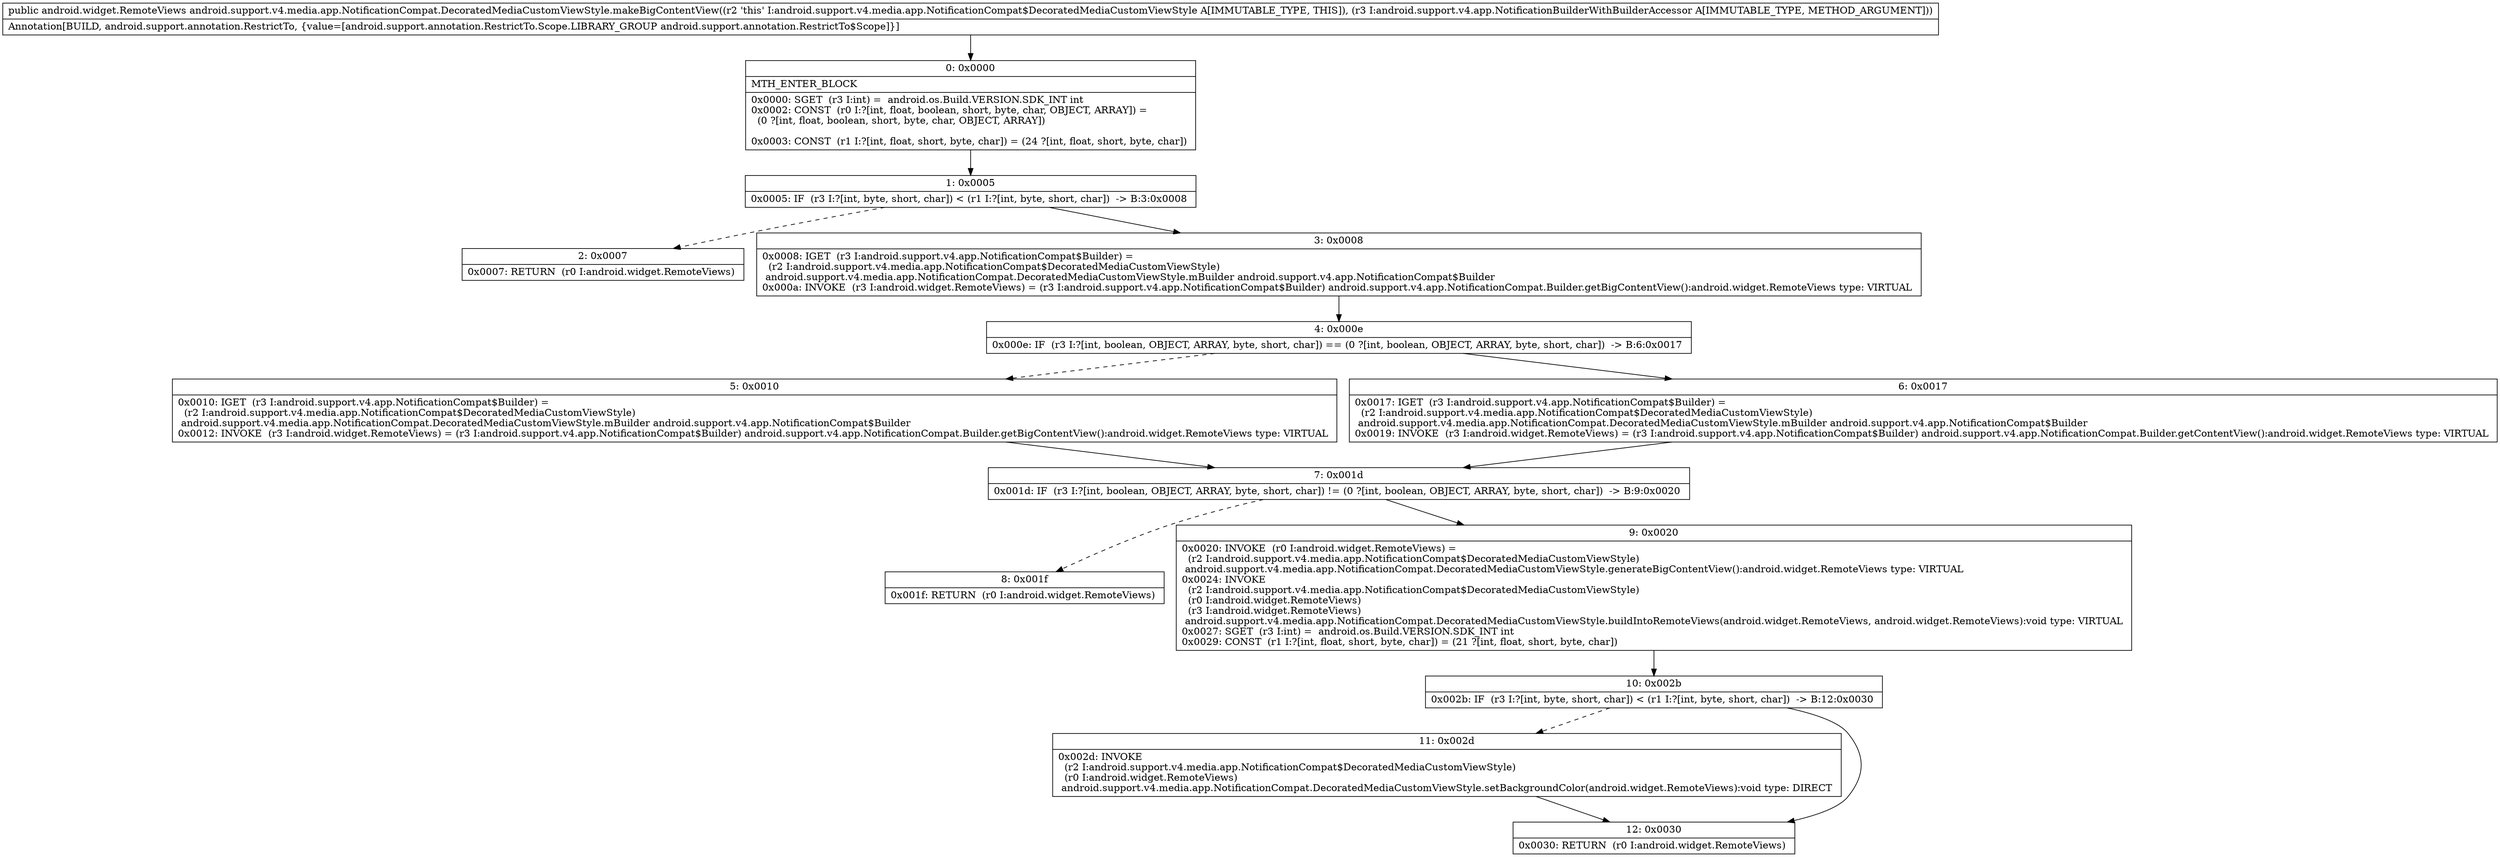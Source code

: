 digraph "CFG forandroid.support.v4.media.app.NotificationCompat.DecoratedMediaCustomViewStyle.makeBigContentView(Landroid\/support\/v4\/app\/NotificationBuilderWithBuilderAccessor;)Landroid\/widget\/RemoteViews;" {
Node_0 [shape=record,label="{0\:\ 0x0000|MTH_ENTER_BLOCK\l|0x0000: SGET  (r3 I:int) =  android.os.Build.VERSION.SDK_INT int \l0x0002: CONST  (r0 I:?[int, float, boolean, short, byte, char, OBJECT, ARRAY]) = \l  (0 ?[int, float, boolean, short, byte, char, OBJECT, ARRAY])\l \l0x0003: CONST  (r1 I:?[int, float, short, byte, char]) = (24 ?[int, float, short, byte, char]) \l}"];
Node_1 [shape=record,label="{1\:\ 0x0005|0x0005: IF  (r3 I:?[int, byte, short, char]) \< (r1 I:?[int, byte, short, char])  \-\> B:3:0x0008 \l}"];
Node_2 [shape=record,label="{2\:\ 0x0007|0x0007: RETURN  (r0 I:android.widget.RemoteViews) \l}"];
Node_3 [shape=record,label="{3\:\ 0x0008|0x0008: IGET  (r3 I:android.support.v4.app.NotificationCompat$Builder) = \l  (r2 I:android.support.v4.media.app.NotificationCompat$DecoratedMediaCustomViewStyle)\l android.support.v4.media.app.NotificationCompat.DecoratedMediaCustomViewStyle.mBuilder android.support.v4.app.NotificationCompat$Builder \l0x000a: INVOKE  (r3 I:android.widget.RemoteViews) = (r3 I:android.support.v4.app.NotificationCompat$Builder) android.support.v4.app.NotificationCompat.Builder.getBigContentView():android.widget.RemoteViews type: VIRTUAL \l}"];
Node_4 [shape=record,label="{4\:\ 0x000e|0x000e: IF  (r3 I:?[int, boolean, OBJECT, ARRAY, byte, short, char]) == (0 ?[int, boolean, OBJECT, ARRAY, byte, short, char])  \-\> B:6:0x0017 \l}"];
Node_5 [shape=record,label="{5\:\ 0x0010|0x0010: IGET  (r3 I:android.support.v4.app.NotificationCompat$Builder) = \l  (r2 I:android.support.v4.media.app.NotificationCompat$DecoratedMediaCustomViewStyle)\l android.support.v4.media.app.NotificationCompat.DecoratedMediaCustomViewStyle.mBuilder android.support.v4.app.NotificationCompat$Builder \l0x0012: INVOKE  (r3 I:android.widget.RemoteViews) = (r3 I:android.support.v4.app.NotificationCompat$Builder) android.support.v4.app.NotificationCompat.Builder.getBigContentView():android.widget.RemoteViews type: VIRTUAL \l}"];
Node_6 [shape=record,label="{6\:\ 0x0017|0x0017: IGET  (r3 I:android.support.v4.app.NotificationCompat$Builder) = \l  (r2 I:android.support.v4.media.app.NotificationCompat$DecoratedMediaCustomViewStyle)\l android.support.v4.media.app.NotificationCompat.DecoratedMediaCustomViewStyle.mBuilder android.support.v4.app.NotificationCompat$Builder \l0x0019: INVOKE  (r3 I:android.widget.RemoteViews) = (r3 I:android.support.v4.app.NotificationCompat$Builder) android.support.v4.app.NotificationCompat.Builder.getContentView():android.widget.RemoteViews type: VIRTUAL \l}"];
Node_7 [shape=record,label="{7\:\ 0x001d|0x001d: IF  (r3 I:?[int, boolean, OBJECT, ARRAY, byte, short, char]) != (0 ?[int, boolean, OBJECT, ARRAY, byte, short, char])  \-\> B:9:0x0020 \l}"];
Node_8 [shape=record,label="{8\:\ 0x001f|0x001f: RETURN  (r0 I:android.widget.RemoteViews) \l}"];
Node_9 [shape=record,label="{9\:\ 0x0020|0x0020: INVOKE  (r0 I:android.widget.RemoteViews) = \l  (r2 I:android.support.v4.media.app.NotificationCompat$DecoratedMediaCustomViewStyle)\l android.support.v4.media.app.NotificationCompat.DecoratedMediaCustomViewStyle.generateBigContentView():android.widget.RemoteViews type: VIRTUAL \l0x0024: INVOKE  \l  (r2 I:android.support.v4.media.app.NotificationCompat$DecoratedMediaCustomViewStyle)\l  (r0 I:android.widget.RemoteViews)\l  (r3 I:android.widget.RemoteViews)\l android.support.v4.media.app.NotificationCompat.DecoratedMediaCustomViewStyle.buildIntoRemoteViews(android.widget.RemoteViews, android.widget.RemoteViews):void type: VIRTUAL \l0x0027: SGET  (r3 I:int) =  android.os.Build.VERSION.SDK_INT int \l0x0029: CONST  (r1 I:?[int, float, short, byte, char]) = (21 ?[int, float, short, byte, char]) \l}"];
Node_10 [shape=record,label="{10\:\ 0x002b|0x002b: IF  (r3 I:?[int, byte, short, char]) \< (r1 I:?[int, byte, short, char])  \-\> B:12:0x0030 \l}"];
Node_11 [shape=record,label="{11\:\ 0x002d|0x002d: INVOKE  \l  (r2 I:android.support.v4.media.app.NotificationCompat$DecoratedMediaCustomViewStyle)\l  (r0 I:android.widget.RemoteViews)\l android.support.v4.media.app.NotificationCompat.DecoratedMediaCustomViewStyle.setBackgroundColor(android.widget.RemoteViews):void type: DIRECT \l}"];
Node_12 [shape=record,label="{12\:\ 0x0030|0x0030: RETURN  (r0 I:android.widget.RemoteViews) \l}"];
MethodNode[shape=record,label="{public android.widget.RemoteViews android.support.v4.media.app.NotificationCompat.DecoratedMediaCustomViewStyle.makeBigContentView((r2 'this' I:android.support.v4.media.app.NotificationCompat$DecoratedMediaCustomViewStyle A[IMMUTABLE_TYPE, THIS]), (r3 I:android.support.v4.app.NotificationBuilderWithBuilderAccessor A[IMMUTABLE_TYPE, METHOD_ARGUMENT]))  | Annotation[BUILD, android.support.annotation.RestrictTo, \{value=[android.support.annotation.RestrictTo.Scope.LIBRARY_GROUP android.support.annotation.RestrictTo$Scope]\}]\l}"];
MethodNode -> Node_0;
Node_0 -> Node_1;
Node_1 -> Node_2[style=dashed];
Node_1 -> Node_3;
Node_3 -> Node_4;
Node_4 -> Node_5[style=dashed];
Node_4 -> Node_6;
Node_5 -> Node_7;
Node_6 -> Node_7;
Node_7 -> Node_8[style=dashed];
Node_7 -> Node_9;
Node_9 -> Node_10;
Node_10 -> Node_11[style=dashed];
Node_10 -> Node_12;
Node_11 -> Node_12;
}

